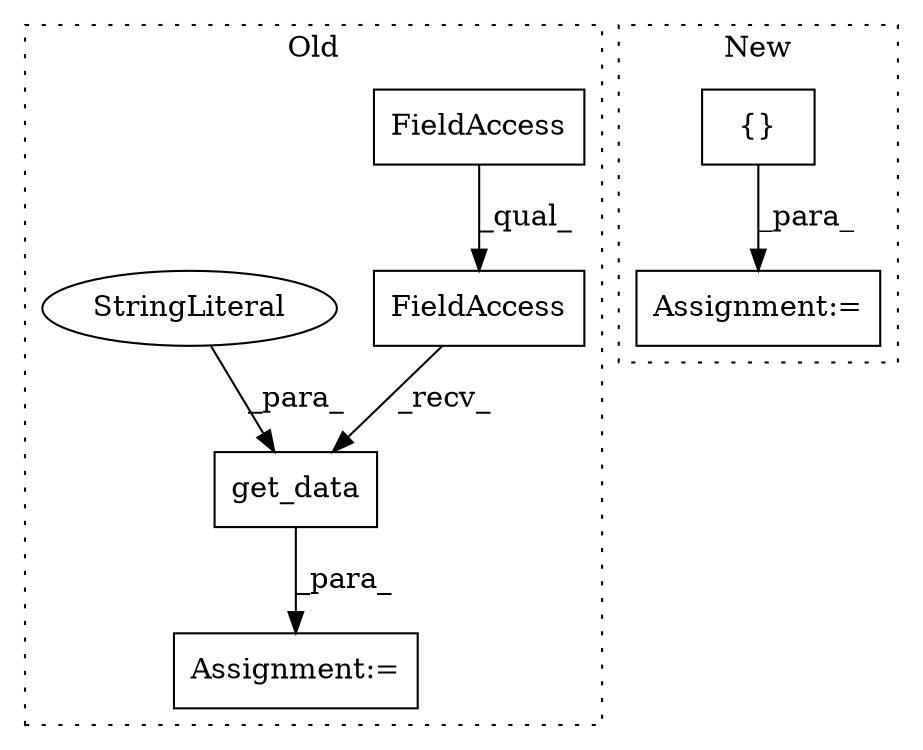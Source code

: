 digraph G {
subgraph cluster0 {
1 [label="get_data" a="32" s="4107,4135" l="9,1" shape="box"];
4 [label="Assignment:=" a="7" s="4236" l="1" shape="box"];
5 [label="FieldAccess" a="22" s="4085" l="21" shape="box"];
6 [label="FieldAccess" a="22" s="4085" l="12" shape="box"];
7 [label="StringLiteral" a="45" s="4116" l="19" shape="ellipse"];
label = "Old";
style="dotted";
}
subgraph cluster1 {
2 [label="{}" a="4" s="4200,4207" l="1,1" shape="box"];
3 [label="Assignment:=" a="7" s="4263" l="1" shape="box"];
label = "New";
style="dotted";
}
1 -> 4 [label="_para_"];
2 -> 3 [label="_para_"];
5 -> 1 [label="_recv_"];
6 -> 5 [label="_qual_"];
7 -> 1 [label="_para_"];
}
